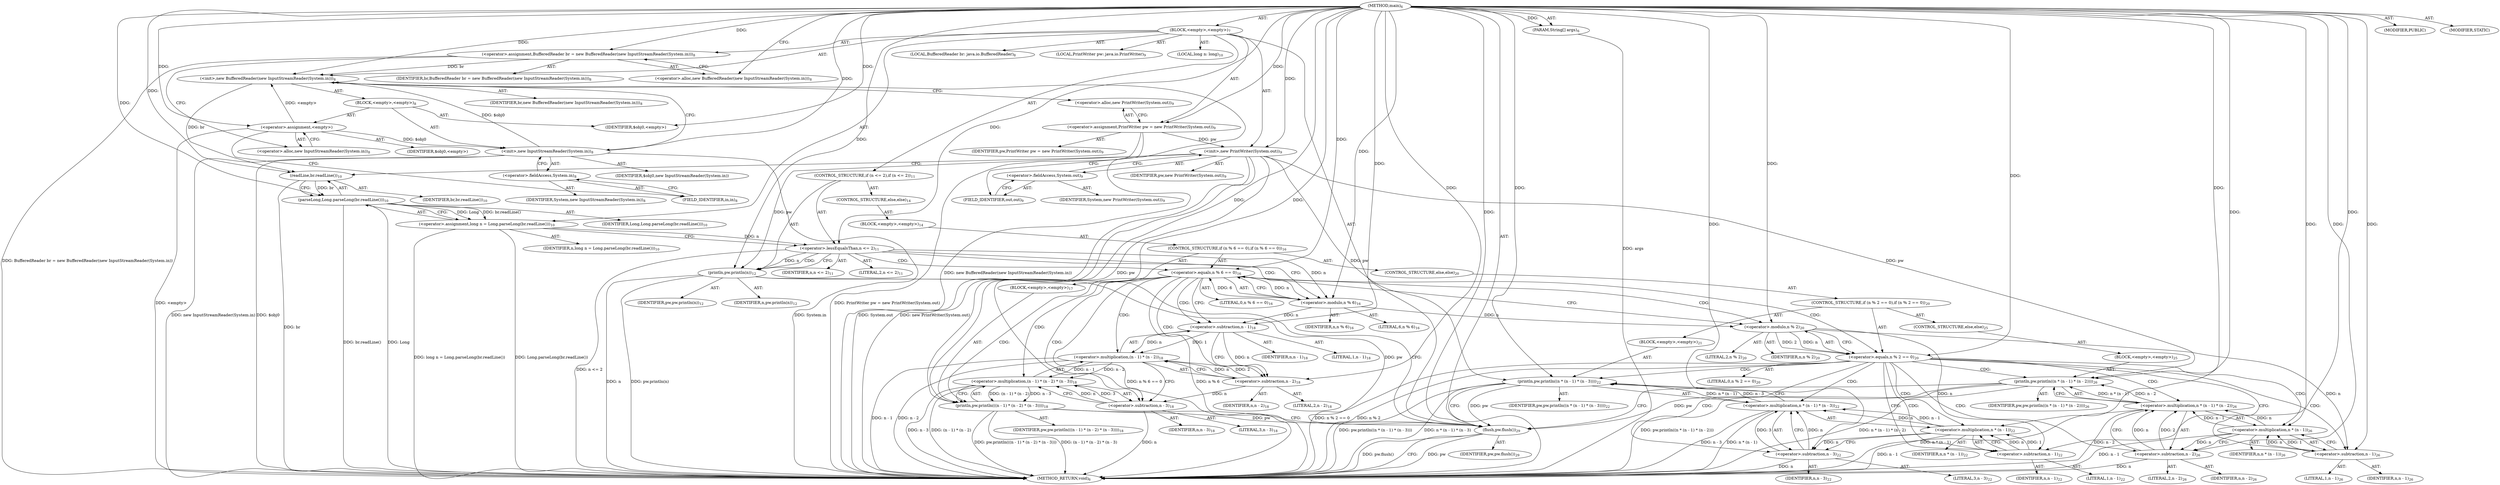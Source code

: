 digraph "main" {  
"21" [label = <(METHOD,main)<SUB>6</SUB>> ]
"22" [label = <(PARAM,String[] args)<SUB>6</SUB>> ]
"23" [label = <(BLOCK,&lt;empty&gt;,&lt;empty&gt;)<SUB>7</SUB>> ]
"4" [label = <(LOCAL,BufferedReader br: java.io.BufferedReader)<SUB>8</SUB>> ]
"24" [label = <(&lt;operator&gt;.assignment,BufferedReader br = new BufferedReader(new InputStreamReader(System.in)))<SUB>8</SUB>> ]
"25" [label = <(IDENTIFIER,br,BufferedReader br = new BufferedReader(new InputStreamReader(System.in)))<SUB>8</SUB>> ]
"26" [label = <(&lt;operator&gt;.alloc,new BufferedReader(new InputStreamReader(System.in)))<SUB>8</SUB>> ]
"27" [label = <(&lt;init&gt;,new BufferedReader(new InputStreamReader(System.in)))<SUB>8</SUB>> ]
"3" [label = <(IDENTIFIER,br,new BufferedReader(new InputStreamReader(System.in)))<SUB>8</SUB>> ]
"28" [label = <(BLOCK,&lt;empty&gt;,&lt;empty&gt;)<SUB>8</SUB>> ]
"29" [label = <(&lt;operator&gt;.assignment,&lt;empty&gt;)> ]
"30" [label = <(IDENTIFIER,$obj0,&lt;empty&gt;)> ]
"31" [label = <(&lt;operator&gt;.alloc,new InputStreamReader(System.in))<SUB>8</SUB>> ]
"32" [label = <(&lt;init&gt;,new InputStreamReader(System.in))<SUB>8</SUB>> ]
"33" [label = <(IDENTIFIER,$obj0,new InputStreamReader(System.in))> ]
"34" [label = <(&lt;operator&gt;.fieldAccess,System.in)<SUB>8</SUB>> ]
"35" [label = <(IDENTIFIER,System,new InputStreamReader(System.in))<SUB>8</SUB>> ]
"36" [label = <(FIELD_IDENTIFIER,in,in)<SUB>8</SUB>> ]
"37" [label = <(IDENTIFIER,$obj0,&lt;empty&gt;)> ]
"6" [label = <(LOCAL,PrintWriter pw: java.io.PrintWriter)<SUB>9</SUB>> ]
"38" [label = <(&lt;operator&gt;.assignment,PrintWriter pw = new PrintWriter(System.out))<SUB>9</SUB>> ]
"39" [label = <(IDENTIFIER,pw,PrintWriter pw = new PrintWriter(System.out))<SUB>9</SUB>> ]
"40" [label = <(&lt;operator&gt;.alloc,new PrintWriter(System.out))<SUB>9</SUB>> ]
"41" [label = <(&lt;init&gt;,new PrintWriter(System.out))<SUB>9</SUB>> ]
"5" [label = <(IDENTIFIER,pw,new PrintWriter(System.out))<SUB>9</SUB>> ]
"42" [label = <(&lt;operator&gt;.fieldAccess,System.out)<SUB>9</SUB>> ]
"43" [label = <(IDENTIFIER,System,new PrintWriter(System.out))<SUB>9</SUB>> ]
"44" [label = <(FIELD_IDENTIFIER,out,out)<SUB>9</SUB>> ]
"45" [label = <(LOCAL,long n: long)<SUB>10</SUB>> ]
"46" [label = <(&lt;operator&gt;.assignment,long n = Long.parseLong(br.readLine()))<SUB>10</SUB>> ]
"47" [label = <(IDENTIFIER,n,long n = Long.parseLong(br.readLine()))<SUB>10</SUB>> ]
"48" [label = <(parseLong,Long.parseLong(br.readLine()))<SUB>10</SUB>> ]
"49" [label = <(IDENTIFIER,Long,Long.parseLong(br.readLine()))<SUB>10</SUB>> ]
"50" [label = <(readLine,br.readLine())<SUB>10</SUB>> ]
"51" [label = <(IDENTIFIER,br,br.readLine())<SUB>10</SUB>> ]
"52" [label = <(CONTROL_STRUCTURE,if (n &lt;= 2),if (n &lt;= 2))<SUB>11</SUB>> ]
"53" [label = <(&lt;operator&gt;.lessEqualsThan,n &lt;= 2)<SUB>11</SUB>> ]
"54" [label = <(IDENTIFIER,n,n &lt;= 2)<SUB>11</SUB>> ]
"55" [label = <(LITERAL,2,n &lt;= 2)<SUB>11</SUB>> ]
"56" [label = <(println,pw.println(n))<SUB>12</SUB>> ]
"57" [label = <(IDENTIFIER,pw,pw.println(n))<SUB>12</SUB>> ]
"58" [label = <(IDENTIFIER,n,pw.println(n))<SUB>12</SUB>> ]
"59" [label = <(CONTROL_STRUCTURE,else,else)<SUB>14</SUB>> ]
"60" [label = <(BLOCK,&lt;empty&gt;,&lt;empty&gt;)<SUB>14</SUB>> ]
"61" [label = <(CONTROL_STRUCTURE,if (n % 6 == 0),if (n % 6 == 0))<SUB>16</SUB>> ]
"62" [label = <(&lt;operator&gt;.equals,n % 6 == 0)<SUB>16</SUB>> ]
"63" [label = <(&lt;operator&gt;.modulo,n % 6)<SUB>16</SUB>> ]
"64" [label = <(IDENTIFIER,n,n % 6)<SUB>16</SUB>> ]
"65" [label = <(LITERAL,6,n % 6)<SUB>16</SUB>> ]
"66" [label = <(LITERAL,0,n % 6 == 0)<SUB>16</SUB>> ]
"67" [label = <(BLOCK,&lt;empty&gt;,&lt;empty&gt;)<SUB>17</SUB>> ]
"68" [label = <(println,pw.println(((n - 1) * (n - 2) * (n - 3))))<SUB>18</SUB>> ]
"69" [label = <(IDENTIFIER,pw,pw.println(((n - 1) * (n - 2) * (n - 3))))<SUB>18</SUB>> ]
"70" [label = <(&lt;operator&gt;.multiplication,(n - 1) * (n - 2) * (n - 3))<SUB>18</SUB>> ]
"71" [label = <(&lt;operator&gt;.multiplication,(n - 1) * (n - 2))<SUB>18</SUB>> ]
"72" [label = <(&lt;operator&gt;.subtraction,n - 1)<SUB>18</SUB>> ]
"73" [label = <(IDENTIFIER,n,n - 1)<SUB>18</SUB>> ]
"74" [label = <(LITERAL,1,n - 1)<SUB>18</SUB>> ]
"75" [label = <(&lt;operator&gt;.subtraction,n - 2)<SUB>18</SUB>> ]
"76" [label = <(IDENTIFIER,n,n - 2)<SUB>18</SUB>> ]
"77" [label = <(LITERAL,2,n - 2)<SUB>18</SUB>> ]
"78" [label = <(&lt;operator&gt;.subtraction,n - 3)<SUB>18</SUB>> ]
"79" [label = <(IDENTIFIER,n,n - 3)<SUB>18</SUB>> ]
"80" [label = <(LITERAL,3,n - 3)<SUB>18</SUB>> ]
"81" [label = <(CONTROL_STRUCTURE,else,else)<SUB>20</SUB>> ]
"82" [label = <(CONTROL_STRUCTURE,if (n % 2 == 0),if (n % 2 == 0))<SUB>20</SUB>> ]
"83" [label = <(&lt;operator&gt;.equals,n % 2 == 0)<SUB>20</SUB>> ]
"84" [label = <(&lt;operator&gt;.modulo,n % 2)<SUB>20</SUB>> ]
"85" [label = <(IDENTIFIER,n,n % 2)<SUB>20</SUB>> ]
"86" [label = <(LITERAL,2,n % 2)<SUB>20</SUB>> ]
"87" [label = <(LITERAL,0,n % 2 == 0)<SUB>20</SUB>> ]
"88" [label = <(BLOCK,&lt;empty&gt;,&lt;empty&gt;)<SUB>21</SUB>> ]
"89" [label = <(println,pw.println((n * (n - 1) * (n - 3))))<SUB>22</SUB>> ]
"90" [label = <(IDENTIFIER,pw,pw.println((n * (n - 1) * (n - 3))))<SUB>22</SUB>> ]
"91" [label = <(&lt;operator&gt;.multiplication,n * (n - 1) * (n - 3))<SUB>22</SUB>> ]
"92" [label = <(&lt;operator&gt;.multiplication,n * (n - 1))<SUB>22</SUB>> ]
"93" [label = <(IDENTIFIER,n,n * (n - 1))<SUB>22</SUB>> ]
"94" [label = <(&lt;operator&gt;.subtraction,n - 1)<SUB>22</SUB>> ]
"95" [label = <(IDENTIFIER,n,n - 1)<SUB>22</SUB>> ]
"96" [label = <(LITERAL,1,n - 1)<SUB>22</SUB>> ]
"97" [label = <(&lt;operator&gt;.subtraction,n - 3)<SUB>22</SUB>> ]
"98" [label = <(IDENTIFIER,n,n - 3)<SUB>22</SUB>> ]
"99" [label = <(LITERAL,3,n - 3)<SUB>22</SUB>> ]
"100" [label = <(CONTROL_STRUCTURE,else,else)<SUB>25</SUB>> ]
"101" [label = <(BLOCK,&lt;empty&gt;,&lt;empty&gt;)<SUB>25</SUB>> ]
"102" [label = <(println,pw.println((n * (n - 1) * (n - 2))))<SUB>26</SUB>> ]
"103" [label = <(IDENTIFIER,pw,pw.println((n * (n - 1) * (n - 2))))<SUB>26</SUB>> ]
"104" [label = <(&lt;operator&gt;.multiplication,n * (n - 1) * (n - 2))<SUB>26</SUB>> ]
"105" [label = <(&lt;operator&gt;.multiplication,n * (n - 1))<SUB>26</SUB>> ]
"106" [label = <(IDENTIFIER,n,n * (n - 1))<SUB>26</SUB>> ]
"107" [label = <(&lt;operator&gt;.subtraction,n - 1)<SUB>26</SUB>> ]
"108" [label = <(IDENTIFIER,n,n - 1)<SUB>26</SUB>> ]
"109" [label = <(LITERAL,1,n - 1)<SUB>26</SUB>> ]
"110" [label = <(&lt;operator&gt;.subtraction,n - 2)<SUB>26</SUB>> ]
"111" [label = <(IDENTIFIER,n,n - 2)<SUB>26</SUB>> ]
"112" [label = <(LITERAL,2,n - 2)<SUB>26</SUB>> ]
"113" [label = <(flush,pw.flush())<SUB>29</SUB>> ]
"114" [label = <(IDENTIFIER,pw,pw.flush())<SUB>29</SUB>> ]
"115" [label = <(MODIFIER,PUBLIC)> ]
"116" [label = <(MODIFIER,STATIC)> ]
"117" [label = <(METHOD_RETURN,void)<SUB>6</SUB>> ]
  "21" -> "22"  [ label = "AST: "] 
  "21" -> "23"  [ label = "AST: "] 
  "21" -> "115"  [ label = "AST: "] 
  "21" -> "116"  [ label = "AST: "] 
  "21" -> "117"  [ label = "AST: "] 
  "23" -> "4"  [ label = "AST: "] 
  "23" -> "24"  [ label = "AST: "] 
  "23" -> "27"  [ label = "AST: "] 
  "23" -> "6"  [ label = "AST: "] 
  "23" -> "38"  [ label = "AST: "] 
  "23" -> "41"  [ label = "AST: "] 
  "23" -> "45"  [ label = "AST: "] 
  "23" -> "46"  [ label = "AST: "] 
  "23" -> "52"  [ label = "AST: "] 
  "23" -> "113"  [ label = "AST: "] 
  "24" -> "25"  [ label = "AST: "] 
  "24" -> "26"  [ label = "AST: "] 
  "27" -> "3"  [ label = "AST: "] 
  "27" -> "28"  [ label = "AST: "] 
  "28" -> "29"  [ label = "AST: "] 
  "28" -> "32"  [ label = "AST: "] 
  "28" -> "37"  [ label = "AST: "] 
  "29" -> "30"  [ label = "AST: "] 
  "29" -> "31"  [ label = "AST: "] 
  "32" -> "33"  [ label = "AST: "] 
  "32" -> "34"  [ label = "AST: "] 
  "34" -> "35"  [ label = "AST: "] 
  "34" -> "36"  [ label = "AST: "] 
  "38" -> "39"  [ label = "AST: "] 
  "38" -> "40"  [ label = "AST: "] 
  "41" -> "5"  [ label = "AST: "] 
  "41" -> "42"  [ label = "AST: "] 
  "42" -> "43"  [ label = "AST: "] 
  "42" -> "44"  [ label = "AST: "] 
  "46" -> "47"  [ label = "AST: "] 
  "46" -> "48"  [ label = "AST: "] 
  "48" -> "49"  [ label = "AST: "] 
  "48" -> "50"  [ label = "AST: "] 
  "50" -> "51"  [ label = "AST: "] 
  "52" -> "53"  [ label = "AST: "] 
  "52" -> "56"  [ label = "AST: "] 
  "52" -> "59"  [ label = "AST: "] 
  "53" -> "54"  [ label = "AST: "] 
  "53" -> "55"  [ label = "AST: "] 
  "56" -> "57"  [ label = "AST: "] 
  "56" -> "58"  [ label = "AST: "] 
  "59" -> "60"  [ label = "AST: "] 
  "60" -> "61"  [ label = "AST: "] 
  "61" -> "62"  [ label = "AST: "] 
  "61" -> "67"  [ label = "AST: "] 
  "61" -> "81"  [ label = "AST: "] 
  "62" -> "63"  [ label = "AST: "] 
  "62" -> "66"  [ label = "AST: "] 
  "63" -> "64"  [ label = "AST: "] 
  "63" -> "65"  [ label = "AST: "] 
  "67" -> "68"  [ label = "AST: "] 
  "68" -> "69"  [ label = "AST: "] 
  "68" -> "70"  [ label = "AST: "] 
  "70" -> "71"  [ label = "AST: "] 
  "70" -> "78"  [ label = "AST: "] 
  "71" -> "72"  [ label = "AST: "] 
  "71" -> "75"  [ label = "AST: "] 
  "72" -> "73"  [ label = "AST: "] 
  "72" -> "74"  [ label = "AST: "] 
  "75" -> "76"  [ label = "AST: "] 
  "75" -> "77"  [ label = "AST: "] 
  "78" -> "79"  [ label = "AST: "] 
  "78" -> "80"  [ label = "AST: "] 
  "81" -> "82"  [ label = "AST: "] 
  "82" -> "83"  [ label = "AST: "] 
  "82" -> "88"  [ label = "AST: "] 
  "82" -> "100"  [ label = "AST: "] 
  "83" -> "84"  [ label = "AST: "] 
  "83" -> "87"  [ label = "AST: "] 
  "84" -> "85"  [ label = "AST: "] 
  "84" -> "86"  [ label = "AST: "] 
  "88" -> "89"  [ label = "AST: "] 
  "89" -> "90"  [ label = "AST: "] 
  "89" -> "91"  [ label = "AST: "] 
  "91" -> "92"  [ label = "AST: "] 
  "91" -> "97"  [ label = "AST: "] 
  "92" -> "93"  [ label = "AST: "] 
  "92" -> "94"  [ label = "AST: "] 
  "94" -> "95"  [ label = "AST: "] 
  "94" -> "96"  [ label = "AST: "] 
  "97" -> "98"  [ label = "AST: "] 
  "97" -> "99"  [ label = "AST: "] 
  "100" -> "101"  [ label = "AST: "] 
  "101" -> "102"  [ label = "AST: "] 
  "102" -> "103"  [ label = "AST: "] 
  "102" -> "104"  [ label = "AST: "] 
  "104" -> "105"  [ label = "AST: "] 
  "104" -> "110"  [ label = "AST: "] 
  "105" -> "106"  [ label = "AST: "] 
  "105" -> "107"  [ label = "AST: "] 
  "107" -> "108"  [ label = "AST: "] 
  "107" -> "109"  [ label = "AST: "] 
  "110" -> "111"  [ label = "AST: "] 
  "110" -> "112"  [ label = "AST: "] 
  "113" -> "114"  [ label = "AST: "] 
  "24" -> "31"  [ label = "CFG: "] 
  "27" -> "40"  [ label = "CFG: "] 
  "38" -> "44"  [ label = "CFG: "] 
  "41" -> "50"  [ label = "CFG: "] 
  "46" -> "53"  [ label = "CFG: "] 
  "113" -> "117"  [ label = "CFG: "] 
  "26" -> "24"  [ label = "CFG: "] 
  "40" -> "38"  [ label = "CFG: "] 
  "42" -> "41"  [ label = "CFG: "] 
  "48" -> "46"  [ label = "CFG: "] 
  "53" -> "56"  [ label = "CFG: "] 
  "53" -> "63"  [ label = "CFG: "] 
  "56" -> "113"  [ label = "CFG: "] 
  "29" -> "36"  [ label = "CFG: "] 
  "32" -> "27"  [ label = "CFG: "] 
  "44" -> "42"  [ label = "CFG: "] 
  "50" -> "48"  [ label = "CFG: "] 
  "31" -> "29"  [ label = "CFG: "] 
  "34" -> "32"  [ label = "CFG: "] 
  "36" -> "34"  [ label = "CFG: "] 
  "62" -> "72"  [ label = "CFG: "] 
  "62" -> "84"  [ label = "CFG: "] 
  "63" -> "62"  [ label = "CFG: "] 
  "68" -> "113"  [ label = "CFG: "] 
  "70" -> "68"  [ label = "CFG: "] 
  "83" -> "94"  [ label = "CFG: "] 
  "83" -> "107"  [ label = "CFG: "] 
  "71" -> "78"  [ label = "CFG: "] 
  "78" -> "70"  [ label = "CFG: "] 
  "84" -> "83"  [ label = "CFG: "] 
  "89" -> "113"  [ label = "CFG: "] 
  "72" -> "75"  [ label = "CFG: "] 
  "75" -> "71"  [ label = "CFG: "] 
  "91" -> "89"  [ label = "CFG: "] 
  "102" -> "113"  [ label = "CFG: "] 
  "92" -> "97"  [ label = "CFG: "] 
  "97" -> "91"  [ label = "CFG: "] 
  "104" -> "102"  [ label = "CFG: "] 
  "94" -> "92"  [ label = "CFG: "] 
  "105" -> "110"  [ label = "CFG: "] 
  "110" -> "104"  [ label = "CFG: "] 
  "107" -> "105"  [ label = "CFG: "] 
  "21" -> "26"  [ label = "CFG: "] 
  "22" -> "117"  [ label = "DDG: args"] 
  "24" -> "117"  [ label = "DDG: BufferedReader br = new BufferedReader(new InputStreamReader(System.in))"] 
  "29" -> "117"  [ label = "DDG: &lt;empty&gt;"] 
  "32" -> "117"  [ label = "DDG: $obj0"] 
  "32" -> "117"  [ label = "DDG: System.in"] 
  "32" -> "117"  [ label = "DDG: new InputStreamReader(System.in)"] 
  "27" -> "117"  [ label = "DDG: new BufferedReader(new InputStreamReader(System.in))"] 
  "38" -> "117"  [ label = "DDG: PrintWriter pw = new PrintWriter(System.out)"] 
  "41" -> "117"  [ label = "DDG: System.out"] 
  "41" -> "117"  [ label = "DDG: new PrintWriter(System.out)"] 
  "50" -> "117"  [ label = "DDG: br"] 
  "48" -> "117"  [ label = "DDG: br.readLine()"] 
  "46" -> "117"  [ label = "DDG: Long.parseLong(br.readLine())"] 
  "46" -> "117"  [ label = "DDG: long n = Long.parseLong(br.readLine())"] 
  "53" -> "117"  [ label = "DDG: n &lt;= 2"] 
  "62" -> "117"  [ label = "DDG: n % 6"] 
  "62" -> "117"  [ label = "DDG: n % 6 == 0"] 
  "83" -> "117"  [ label = "DDG: n % 2"] 
  "83" -> "117"  [ label = "DDG: n % 2 == 0"] 
  "105" -> "117"  [ label = "DDG: n - 1"] 
  "104" -> "117"  [ label = "DDG: n * (n - 1)"] 
  "110" -> "117"  [ label = "DDG: n"] 
  "104" -> "117"  [ label = "DDG: n - 2"] 
  "102" -> "117"  [ label = "DDG: n * (n - 1) * (n - 2)"] 
  "102" -> "117"  [ label = "DDG: pw.println((n * (n - 1) * (n - 2)))"] 
  "92" -> "117"  [ label = "DDG: n - 1"] 
  "91" -> "117"  [ label = "DDG: n * (n - 1)"] 
  "97" -> "117"  [ label = "DDG: n"] 
  "91" -> "117"  [ label = "DDG: n - 3"] 
  "89" -> "117"  [ label = "DDG: n * (n - 1) * (n - 3)"] 
  "89" -> "117"  [ label = "DDG: pw.println((n * (n - 1) * (n - 3)))"] 
  "71" -> "117"  [ label = "DDG: n - 1"] 
  "71" -> "117"  [ label = "DDG: n - 2"] 
  "70" -> "117"  [ label = "DDG: (n - 1) * (n - 2)"] 
  "78" -> "117"  [ label = "DDG: n"] 
  "70" -> "117"  [ label = "DDG: n - 3"] 
  "68" -> "117"  [ label = "DDG: (n - 1) * (n - 2) * (n - 3)"] 
  "68" -> "117"  [ label = "DDG: pw.println(((n - 1) * (n - 2) * (n - 3)))"] 
  "56" -> "117"  [ label = "DDG: n"] 
  "56" -> "117"  [ label = "DDG: pw.println(n)"] 
  "113" -> "117"  [ label = "DDG: pw"] 
  "113" -> "117"  [ label = "DDG: pw.flush()"] 
  "48" -> "117"  [ label = "DDG: Long"] 
  "21" -> "22"  [ label = "DDG: "] 
  "21" -> "24"  [ label = "DDG: "] 
  "21" -> "38"  [ label = "DDG: "] 
  "48" -> "46"  [ label = "DDG: Long"] 
  "48" -> "46"  [ label = "DDG: br.readLine()"] 
  "24" -> "27"  [ label = "DDG: br"] 
  "21" -> "27"  [ label = "DDG: "] 
  "29" -> "27"  [ label = "DDG: &lt;empty&gt;"] 
  "32" -> "27"  [ label = "DDG: $obj0"] 
  "38" -> "41"  [ label = "DDG: pw"] 
  "21" -> "41"  [ label = "DDG: "] 
  "102" -> "113"  [ label = "DDG: pw"] 
  "89" -> "113"  [ label = "DDG: pw"] 
  "68" -> "113"  [ label = "DDG: pw"] 
  "56" -> "113"  [ label = "DDG: pw"] 
  "21" -> "113"  [ label = "DDG: "] 
  "21" -> "29"  [ label = "DDG: "] 
  "21" -> "37"  [ label = "DDG: "] 
  "21" -> "48"  [ label = "DDG: "] 
  "50" -> "48"  [ label = "DDG: br"] 
  "46" -> "53"  [ label = "DDG: n"] 
  "21" -> "53"  [ label = "DDG: "] 
  "41" -> "56"  [ label = "DDG: pw"] 
  "21" -> "56"  [ label = "DDG: "] 
  "53" -> "56"  [ label = "DDG: n"] 
  "29" -> "32"  [ label = "DDG: $obj0"] 
  "21" -> "32"  [ label = "DDG: "] 
  "27" -> "50"  [ label = "DDG: br"] 
  "21" -> "50"  [ label = "DDG: "] 
  "63" -> "62"  [ label = "DDG: n"] 
  "63" -> "62"  [ label = "DDG: 6"] 
  "21" -> "62"  [ label = "DDG: "] 
  "53" -> "63"  [ label = "DDG: n"] 
  "21" -> "63"  [ label = "DDG: "] 
  "41" -> "68"  [ label = "DDG: pw"] 
  "21" -> "68"  [ label = "DDG: "] 
  "70" -> "68"  [ label = "DDG: (n - 1) * (n - 2)"] 
  "70" -> "68"  [ label = "DDG: n - 3"] 
  "71" -> "70"  [ label = "DDG: n - 1"] 
  "71" -> "70"  [ label = "DDG: n - 2"] 
  "78" -> "70"  [ label = "DDG: n"] 
  "78" -> "70"  [ label = "DDG: 3"] 
  "84" -> "83"  [ label = "DDG: n"] 
  "84" -> "83"  [ label = "DDG: 2"] 
  "21" -> "83"  [ label = "DDG: "] 
  "72" -> "71"  [ label = "DDG: n"] 
  "72" -> "71"  [ label = "DDG: 1"] 
  "75" -> "71"  [ label = "DDG: n"] 
  "75" -> "71"  [ label = "DDG: 2"] 
  "75" -> "78"  [ label = "DDG: n"] 
  "21" -> "78"  [ label = "DDG: "] 
  "63" -> "84"  [ label = "DDG: n"] 
  "21" -> "84"  [ label = "DDG: "] 
  "41" -> "89"  [ label = "DDG: pw"] 
  "21" -> "89"  [ label = "DDG: "] 
  "91" -> "89"  [ label = "DDG: n * (n - 1)"] 
  "91" -> "89"  [ label = "DDG: n - 3"] 
  "63" -> "72"  [ label = "DDG: n"] 
  "21" -> "72"  [ label = "DDG: "] 
  "72" -> "75"  [ label = "DDG: n"] 
  "21" -> "75"  [ label = "DDG: "] 
  "92" -> "91"  [ label = "DDG: n"] 
  "92" -> "91"  [ label = "DDG: n - 1"] 
  "97" -> "91"  [ label = "DDG: n"] 
  "97" -> "91"  [ label = "DDG: 3"] 
  "41" -> "102"  [ label = "DDG: pw"] 
  "21" -> "102"  [ label = "DDG: "] 
  "104" -> "102"  [ label = "DDG: n * (n - 1)"] 
  "104" -> "102"  [ label = "DDG: n - 2"] 
  "94" -> "92"  [ label = "DDG: n"] 
  "21" -> "92"  [ label = "DDG: "] 
  "94" -> "92"  [ label = "DDG: 1"] 
  "92" -> "97"  [ label = "DDG: n"] 
  "21" -> "97"  [ label = "DDG: "] 
  "105" -> "104"  [ label = "DDG: n"] 
  "105" -> "104"  [ label = "DDG: n - 1"] 
  "110" -> "104"  [ label = "DDG: n"] 
  "110" -> "104"  [ label = "DDG: 2"] 
  "84" -> "94"  [ label = "DDG: n"] 
  "21" -> "94"  [ label = "DDG: "] 
  "107" -> "105"  [ label = "DDG: n"] 
  "21" -> "105"  [ label = "DDG: "] 
  "107" -> "105"  [ label = "DDG: 1"] 
  "105" -> "110"  [ label = "DDG: n"] 
  "21" -> "110"  [ label = "DDG: "] 
  "84" -> "107"  [ label = "DDG: n"] 
  "21" -> "107"  [ label = "DDG: "] 
  "53" -> "56"  [ label = "CDG: "] 
  "53" -> "63"  [ label = "CDG: "] 
  "53" -> "62"  [ label = "CDG: "] 
  "62" -> "68"  [ label = "CDG: "] 
  "62" -> "75"  [ label = "CDG: "] 
  "62" -> "84"  [ label = "CDG: "] 
  "62" -> "72"  [ label = "CDG: "] 
  "62" -> "83"  [ label = "CDG: "] 
  "62" -> "71"  [ label = "CDG: "] 
  "62" -> "70"  [ label = "CDG: "] 
  "62" -> "78"  [ label = "CDG: "] 
  "83" -> "107"  [ label = "CDG: "] 
  "83" -> "94"  [ label = "CDG: "] 
  "83" -> "89"  [ label = "CDG: "] 
  "83" -> "102"  [ label = "CDG: "] 
  "83" -> "104"  [ label = "CDG: "] 
  "83" -> "92"  [ label = "CDG: "] 
  "83" -> "97"  [ label = "CDG: "] 
  "83" -> "91"  [ label = "CDG: "] 
  "83" -> "105"  [ label = "CDG: "] 
  "83" -> "110"  [ label = "CDG: "] 
}
